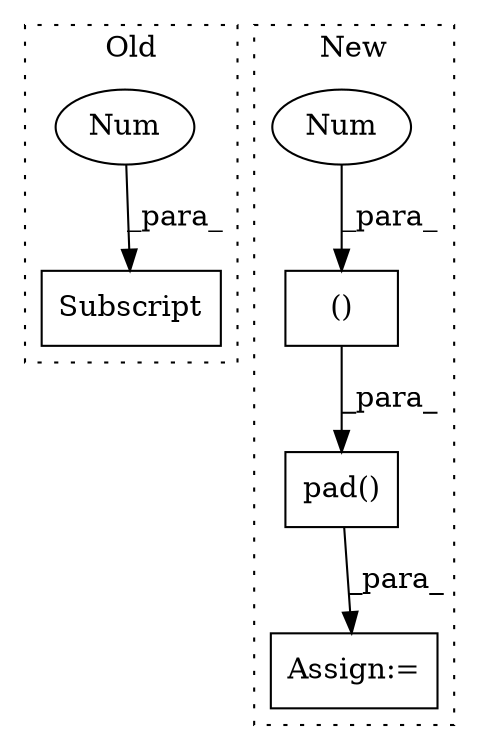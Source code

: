 digraph G {
subgraph cluster0 {
1 [label="Subscript" a="63" s="1511,0" l="11,0" shape="box"];
6 [label="Num" a="76" s="1519" l="2" shape="ellipse"];
label = "Old";
style="dotted";
}
subgraph cluster1 {
2 [label="pad()" a="75" s="3125,3151" l="6,15" shape="box"];
3 [label="Assign:=" a="68" s="3122" l="3" shape="box"];
4 [label="()" a="54" s="3147" l="3" shape="box"];
5 [label="Num" a="76" s="3146" l="1" shape="ellipse"];
label = "New";
style="dotted";
}
2 -> 3 [label="_para_"];
4 -> 2 [label="_para_"];
5 -> 4 [label="_para_"];
6 -> 1 [label="_para_"];
}